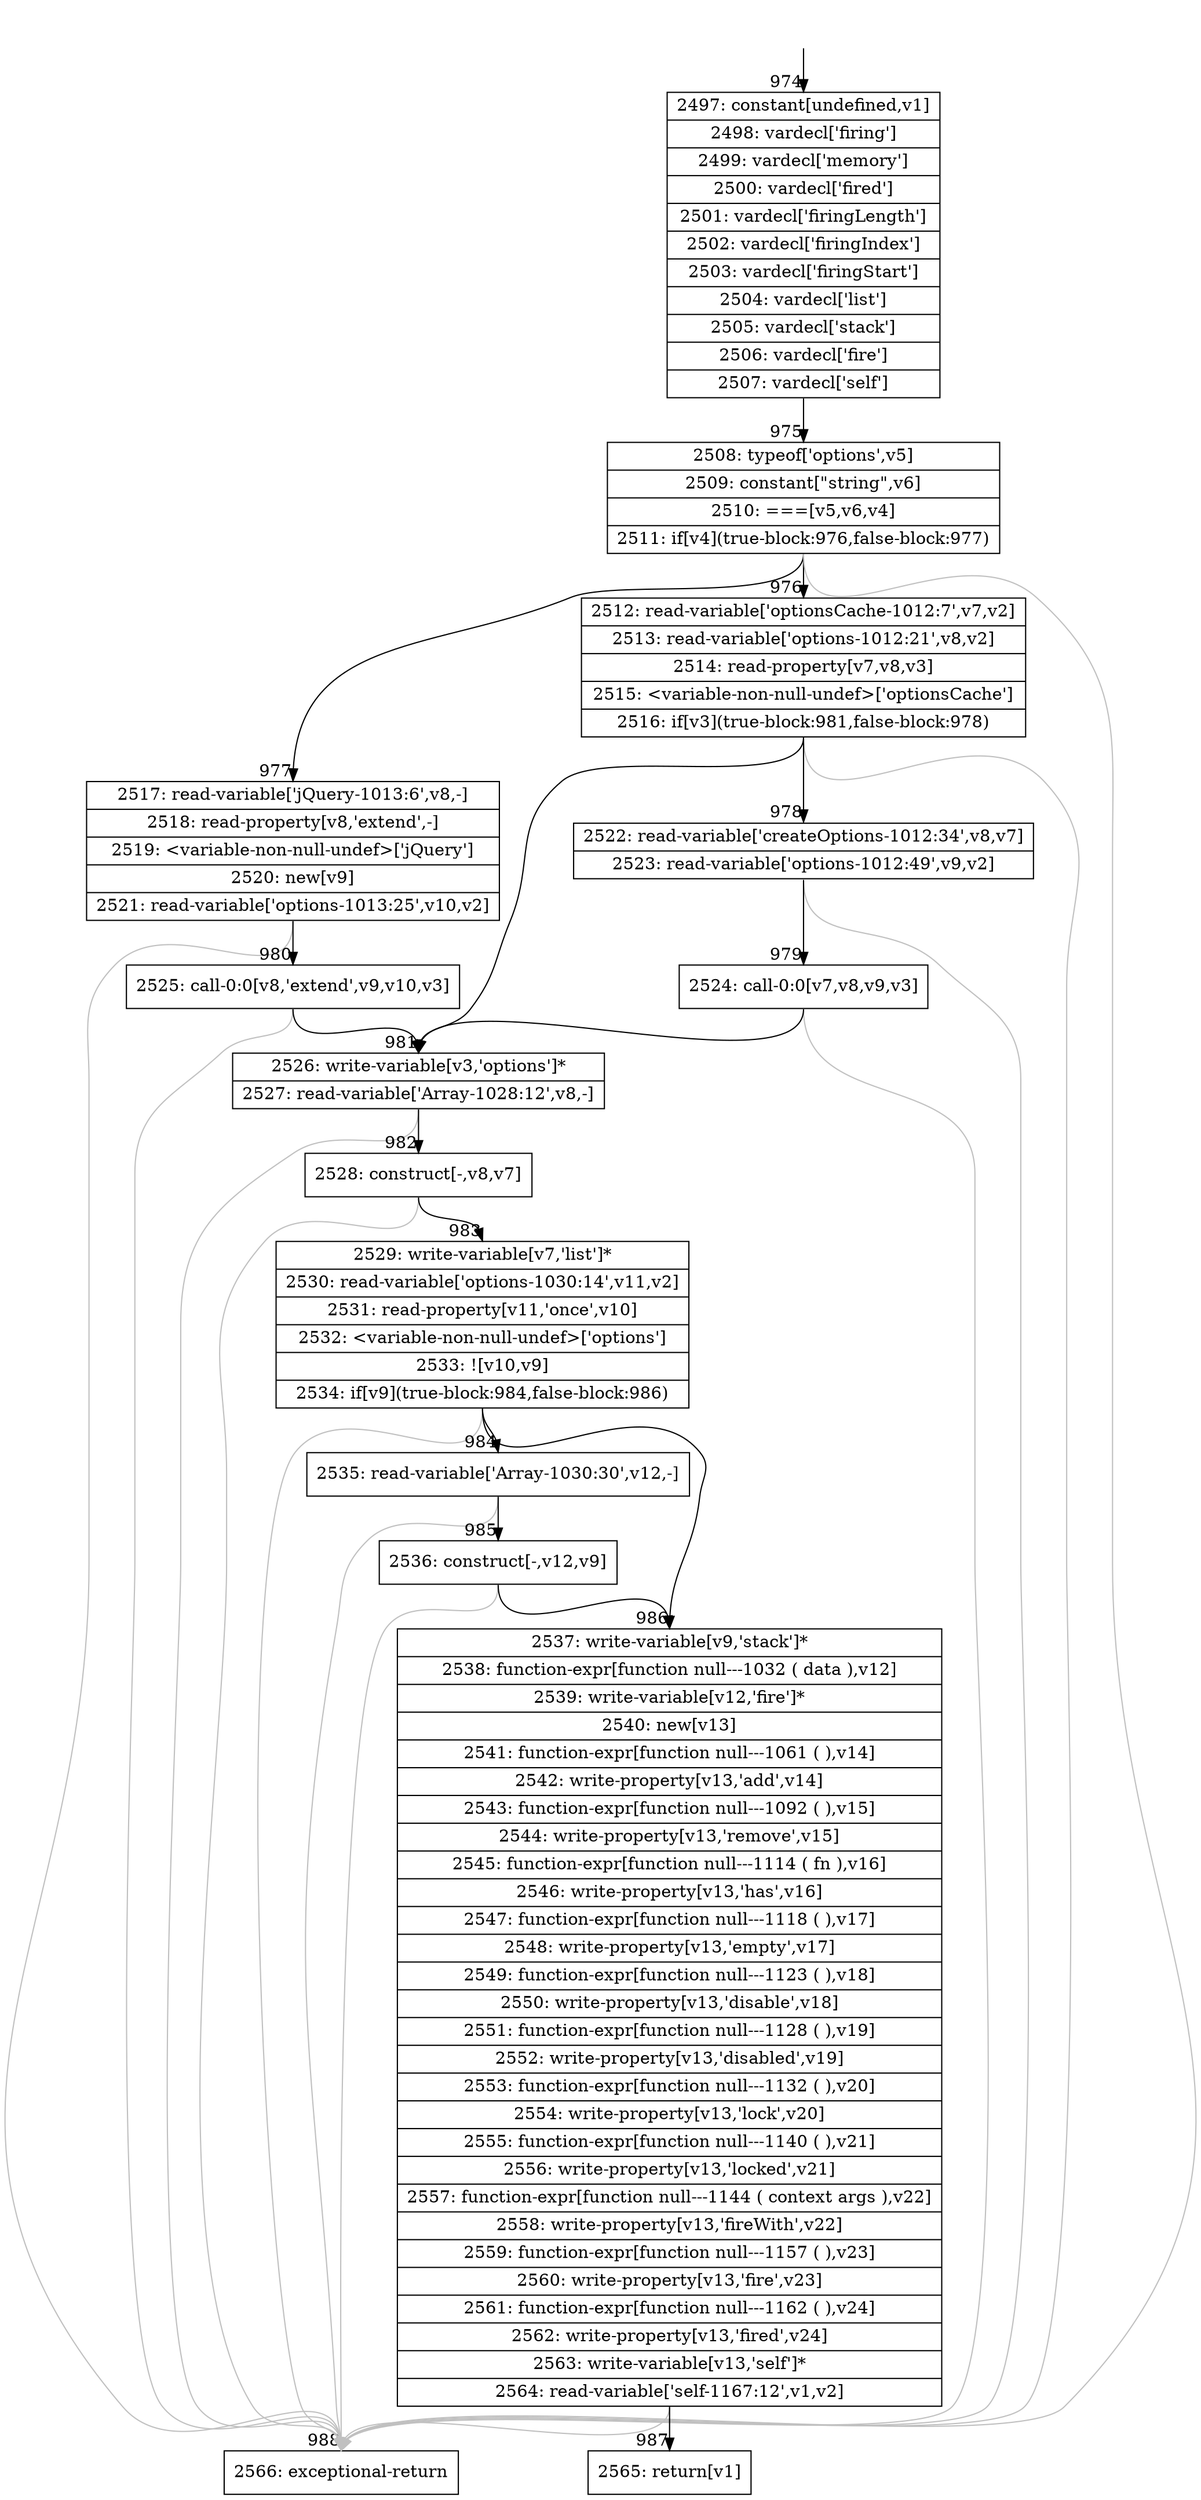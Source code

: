 digraph {
rankdir="TD"
BB_entry59[shape=none,label=""];
BB_entry59 -> BB974 [tailport=s, headport=n, headlabel="    974"]
BB974 [shape=record label="{2497: constant[undefined,v1]|2498: vardecl['firing']|2499: vardecl['memory']|2500: vardecl['fired']|2501: vardecl['firingLength']|2502: vardecl['firingIndex']|2503: vardecl['firingStart']|2504: vardecl['list']|2505: vardecl['stack']|2506: vardecl['fire']|2507: vardecl['self']}" ] 
BB974 -> BB975 [tailport=s, headport=n, headlabel="      975"]
BB975 [shape=record label="{2508: typeof['options',v5]|2509: constant[\"string\",v6]|2510: ===[v5,v6,v4]|2511: if[v4](true-block:976,false-block:977)}" ] 
BB975 -> BB976 [tailport=s, headport=n, headlabel="      976"]
BB975 -> BB977 [tailport=s, headport=n, headlabel="      977"]
BB975 -> BB988 [tailport=s, headport=n, color=gray, headlabel="      988"]
BB976 [shape=record label="{2512: read-variable['optionsCache-1012:7',v7,v2]|2513: read-variable['options-1012:21',v8,v2]|2514: read-property[v7,v8,v3]|2515: \<variable-non-null-undef\>['optionsCache']|2516: if[v3](true-block:981,false-block:978)}" ] 
BB976 -> BB981 [tailport=s, headport=n, headlabel="      981"]
BB976 -> BB978 [tailport=s, headport=n, headlabel="      978"]
BB976 -> BB988 [tailport=s, headport=n, color=gray]
BB977 [shape=record label="{2517: read-variable['jQuery-1013:6',v8,-]|2518: read-property[v8,'extend',-]|2519: \<variable-non-null-undef\>['jQuery']|2520: new[v9]|2521: read-variable['options-1013:25',v10,v2]}" ] 
BB977 -> BB980 [tailport=s, headport=n, headlabel="      980"]
BB977 -> BB988 [tailport=s, headport=n, color=gray]
BB978 [shape=record label="{2522: read-variable['createOptions-1012:34',v8,v7]|2523: read-variable['options-1012:49',v9,v2]}" ] 
BB978 -> BB979 [tailport=s, headport=n, headlabel="      979"]
BB978 -> BB988 [tailport=s, headport=n, color=gray]
BB979 [shape=record label="{2524: call-0:0[v7,v8,v9,v3]}" ] 
BB979 -> BB981 [tailport=s, headport=n]
BB979 -> BB988 [tailport=s, headport=n, color=gray]
BB980 [shape=record label="{2525: call-0:0[v8,'extend',v9,v10,v3]}" ] 
BB980 -> BB981 [tailport=s, headport=n]
BB980 -> BB988 [tailport=s, headport=n, color=gray]
BB981 [shape=record label="{2526: write-variable[v3,'options']*|2527: read-variable['Array-1028:12',v8,-]}" ] 
BB981 -> BB982 [tailport=s, headport=n, headlabel="      982"]
BB981 -> BB988 [tailport=s, headport=n, color=gray]
BB982 [shape=record label="{2528: construct[-,v8,v7]}" ] 
BB982 -> BB983 [tailport=s, headport=n, headlabel="      983"]
BB982 -> BB988 [tailport=s, headport=n, color=gray]
BB983 [shape=record label="{2529: write-variable[v7,'list']*|2530: read-variable['options-1030:14',v11,v2]|2531: read-property[v11,'once',v10]|2532: \<variable-non-null-undef\>['options']|2533: ![v10,v9]|2534: if[v9](true-block:984,false-block:986)}" ] 
BB983 -> BB986 [tailport=s, headport=n, headlabel="      986"]
BB983 -> BB984 [tailport=s, headport=n, headlabel="      984"]
BB983 -> BB988 [tailport=s, headport=n, color=gray]
BB984 [shape=record label="{2535: read-variable['Array-1030:30',v12,-]}" ] 
BB984 -> BB985 [tailport=s, headport=n, headlabel="      985"]
BB984 -> BB988 [tailport=s, headport=n, color=gray]
BB985 [shape=record label="{2536: construct[-,v12,v9]}" ] 
BB985 -> BB986 [tailport=s, headport=n]
BB985 -> BB988 [tailport=s, headport=n, color=gray]
BB986 [shape=record label="{2537: write-variable[v9,'stack']*|2538: function-expr[function null---1032 ( data ),v12]|2539: write-variable[v12,'fire']*|2540: new[v13]|2541: function-expr[function null---1061 ( ),v14]|2542: write-property[v13,'add',v14]|2543: function-expr[function null---1092 ( ),v15]|2544: write-property[v13,'remove',v15]|2545: function-expr[function null---1114 ( fn ),v16]|2546: write-property[v13,'has',v16]|2547: function-expr[function null---1118 ( ),v17]|2548: write-property[v13,'empty',v17]|2549: function-expr[function null---1123 ( ),v18]|2550: write-property[v13,'disable',v18]|2551: function-expr[function null---1128 ( ),v19]|2552: write-property[v13,'disabled',v19]|2553: function-expr[function null---1132 ( ),v20]|2554: write-property[v13,'lock',v20]|2555: function-expr[function null---1140 ( ),v21]|2556: write-property[v13,'locked',v21]|2557: function-expr[function null---1144 ( context args ),v22]|2558: write-property[v13,'fireWith',v22]|2559: function-expr[function null---1157 ( ),v23]|2560: write-property[v13,'fire',v23]|2561: function-expr[function null---1162 ( ),v24]|2562: write-property[v13,'fired',v24]|2563: write-variable[v13,'self']*|2564: read-variable['self-1167:12',v1,v2]}" ] 
BB986 -> BB987 [tailport=s, headport=n, headlabel="      987"]
BB986 -> BB988 [tailport=s, headport=n, color=gray]
BB987 [shape=record label="{2565: return[v1]}" ] 
BB988 [shape=record label="{2566: exceptional-return}" ] 
}

